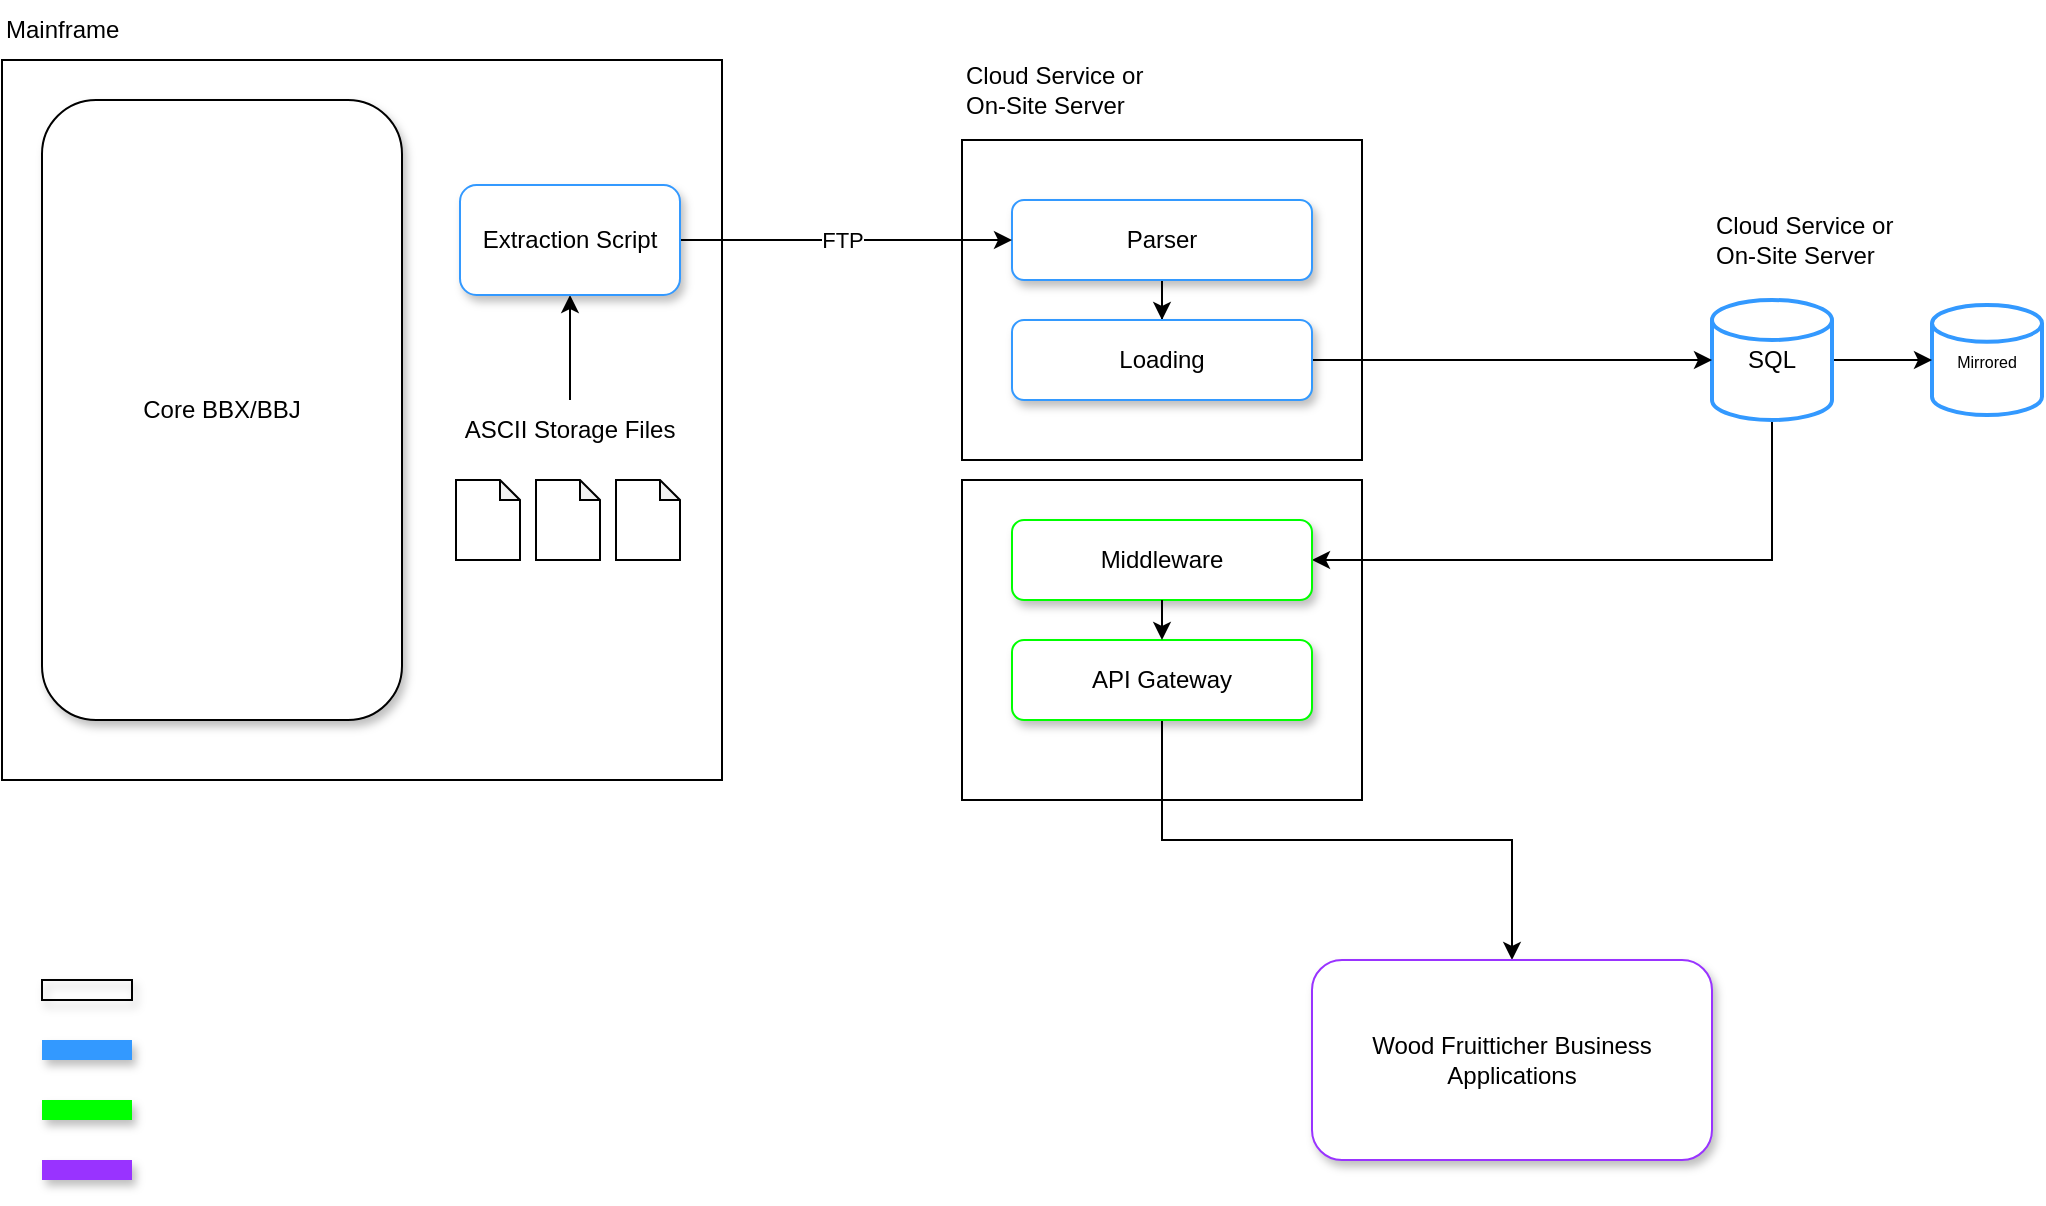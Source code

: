 <mxfile version="20.1.1" type="github">
  <diagram name="Page-1" id="8ce9d11a-91a2-4d17-14d8-a56ed91bf033">
    <mxGraphModel dx="1673" dy="834" grid="1" gridSize="10" guides="1" tooltips="1" connect="1" arrows="1" fold="1" page="1" pageScale="1" pageWidth="1100" pageHeight="850" background="none" math="0" shadow="0">
      <root>
        <mxCell id="0" />
        <mxCell id="1" parent="0" />
        <mxCell id="xjiSCAOGf7zOmXcM8PJk-56" value="" style="rounded=0;whiteSpace=wrap;html=1;" vertex="1" parent="1">
          <mxGeometry x="535" y="360" width="200" height="160" as="geometry" />
        </mxCell>
        <mxCell id="xjiSCAOGf7zOmXcM8PJk-1" value="" style="rounded=0;whiteSpace=wrap;html=1;" vertex="1" parent="1">
          <mxGeometry x="55" y="150" width="360" height="360" as="geometry" />
        </mxCell>
        <mxCell id="xjiSCAOGf7zOmXcM8PJk-2" value="" style="rounded=0;whiteSpace=wrap;html=1;" vertex="1" parent="1">
          <mxGeometry x="535" y="190" width="200" height="160" as="geometry" />
        </mxCell>
        <mxCell id="xjiSCAOGf7zOmXcM8PJk-5" value="&lt;font style=&quot;font-size: 8px;&quot;&gt;Mirrored&lt;/font&gt;" style="strokeWidth=2;html=1;shape=mxgraph.flowchart.database;whiteSpace=wrap;strokeColor=#3399FF;" vertex="1" parent="1">
          <mxGeometry x="1020" y="272.5" width="55" height="55" as="geometry" />
        </mxCell>
        <mxCell id="xjiSCAOGf7zOmXcM8PJk-15" style="edgeStyle=orthogonalEdgeStyle;rounded=0;orthogonalLoop=1;jettySize=auto;html=1;exitX=1;exitY=0.5;exitDx=0;exitDy=0;exitPerimeter=0;" edge="1" parent="1" source="xjiSCAOGf7zOmXcM8PJk-6" target="xjiSCAOGf7zOmXcM8PJk-5">
          <mxGeometry relative="1" as="geometry" />
        </mxCell>
        <mxCell id="xjiSCAOGf7zOmXcM8PJk-51" style="edgeStyle=orthogonalEdgeStyle;rounded=0;orthogonalLoop=1;jettySize=auto;html=1;exitX=0.5;exitY=1;exitDx=0;exitDy=0;exitPerimeter=0;entryX=1;entryY=0.5;entryDx=0;entryDy=0;fontSize=10;" edge="1" parent="1" source="xjiSCAOGf7zOmXcM8PJk-6" target="xjiSCAOGf7zOmXcM8PJk-11">
          <mxGeometry relative="1" as="geometry" />
        </mxCell>
        <mxCell id="xjiSCAOGf7zOmXcM8PJk-6" value="SQL" style="strokeWidth=2;html=1;shape=mxgraph.flowchart.database;whiteSpace=wrap;strokeColor=#3399FF;" vertex="1" parent="1">
          <mxGeometry x="910" y="270" width="60" height="60" as="geometry" />
        </mxCell>
        <mxCell id="xjiSCAOGf7zOmXcM8PJk-16" style="edgeStyle=orthogonalEdgeStyle;rounded=0;orthogonalLoop=1;jettySize=auto;html=1;exitX=0.5;exitY=1;exitDx=0;exitDy=0;" edge="1" parent="1" source="xjiSCAOGf7zOmXcM8PJk-9" target="xjiSCAOGf7zOmXcM8PJk-12">
          <mxGeometry relative="1" as="geometry" />
        </mxCell>
        <mxCell id="xjiSCAOGf7zOmXcM8PJk-9" value="Parser" style="rounded=1;whiteSpace=wrap;html=1;strokeColor=#3399FF;sketch=0;shadow=1;" vertex="1" parent="1">
          <mxGeometry x="560" y="220" width="150" height="40" as="geometry" />
        </mxCell>
        <mxCell id="xjiSCAOGf7zOmXcM8PJk-43" style="edgeStyle=orthogonalEdgeStyle;rounded=0;orthogonalLoop=1;jettySize=auto;html=1;exitX=0.5;exitY=1;exitDx=0;exitDy=0;entryX=0.5;entryY=0;entryDx=0;entryDy=0;" edge="1" parent="1" source="xjiSCAOGf7zOmXcM8PJk-10" target="xjiSCAOGf7zOmXcM8PJk-42">
          <mxGeometry relative="1" as="geometry" />
        </mxCell>
        <mxCell id="xjiSCAOGf7zOmXcM8PJk-10" value="API Gateway" style="rounded=1;whiteSpace=wrap;html=1;strokeColor=#00FF00;shadow=1;" vertex="1" parent="1">
          <mxGeometry x="560" y="440" width="150" height="40" as="geometry" />
        </mxCell>
        <mxCell id="xjiSCAOGf7zOmXcM8PJk-11" value="Middleware" style="rounded=1;whiteSpace=wrap;html=1;strokeColor=#00FF00;shadow=1;" vertex="1" parent="1">
          <mxGeometry x="560" y="380" width="150" height="40" as="geometry" />
        </mxCell>
        <mxCell id="xjiSCAOGf7zOmXcM8PJk-52" style="edgeStyle=orthogonalEdgeStyle;rounded=0;orthogonalLoop=1;jettySize=auto;html=1;exitX=1;exitY=0.5;exitDx=0;exitDy=0;entryX=0;entryY=0.5;entryDx=0;entryDy=0;entryPerimeter=0;fontSize=10;" edge="1" parent="1" source="xjiSCAOGf7zOmXcM8PJk-12" target="xjiSCAOGf7zOmXcM8PJk-6">
          <mxGeometry relative="1" as="geometry" />
        </mxCell>
        <mxCell id="xjiSCAOGf7zOmXcM8PJk-12" value="Loading" style="rounded=1;whiteSpace=wrap;html=1;strokeColor=#3399FF;shadow=1;" vertex="1" parent="1">
          <mxGeometry x="560" y="280" width="150" height="40" as="geometry" />
        </mxCell>
        <mxCell id="xjiSCAOGf7zOmXcM8PJk-17" value="" style="endArrow=classic;html=1;rounded=0;entryX=0.5;entryY=0;entryDx=0;entryDy=0;exitX=0.5;exitY=1;exitDx=0;exitDy=0;" edge="1" parent="1" source="xjiSCAOGf7zOmXcM8PJk-11" target="xjiSCAOGf7zOmXcM8PJk-10">
          <mxGeometry width="50" height="50" relative="1" as="geometry">
            <mxPoint x="615" y="410" as="sourcePoint" />
            <mxPoint x="665" y="360" as="targetPoint" />
          </mxGeometry>
        </mxCell>
        <mxCell id="xjiSCAOGf7zOmXcM8PJk-20" value="Core BBX/BBJ" style="rounded=1;whiteSpace=wrap;html=1;shadow=1;" vertex="1" parent="1">
          <mxGeometry x="75" y="170" width="180" height="310" as="geometry" />
        </mxCell>
        <mxCell id="xjiSCAOGf7zOmXcM8PJk-21" value="" style="shape=note;whiteSpace=wrap;html=1;backgroundOutline=1;darkOpacity=0.05;size=10;" vertex="1" parent="1">
          <mxGeometry x="322" y="360" width="32" height="40" as="geometry" />
        </mxCell>
        <mxCell id="xjiSCAOGf7zOmXcM8PJk-22" value="" style="shape=note;whiteSpace=wrap;html=1;backgroundOutline=1;darkOpacity=0.05;size=10;" vertex="1" parent="1">
          <mxGeometry x="362" y="360" width="32" height="40" as="geometry" />
        </mxCell>
        <mxCell id="xjiSCAOGf7zOmXcM8PJk-24" value="" style="shape=note;whiteSpace=wrap;html=1;backgroundOutline=1;darkOpacity=0.05;size=10;" vertex="1" parent="1">
          <mxGeometry x="282" y="360" width="32" height="40" as="geometry" />
        </mxCell>
        <mxCell id="xjiSCAOGf7zOmXcM8PJk-35" style="edgeStyle=orthogonalEdgeStyle;rounded=0;orthogonalLoop=1;jettySize=auto;html=1;exitX=0.5;exitY=0;exitDx=0;exitDy=0;entryX=0.5;entryY=1;entryDx=0;entryDy=0;" edge="1" parent="1" source="xjiSCAOGf7zOmXcM8PJk-25" target="xjiSCAOGf7zOmXcM8PJk-30">
          <mxGeometry relative="1" as="geometry" />
        </mxCell>
        <mxCell id="xjiSCAOGf7zOmXcM8PJk-25" value="ASCII Storage Files" style="text;html=1;strokeColor=none;fillColor=none;align=center;verticalAlign=middle;whiteSpace=wrap;rounded=0;" vertex="1" parent="1">
          <mxGeometry x="284" y="320" width="110" height="30" as="geometry" />
        </mxCell>
        <mxCell id="xjiSCAOGf7zOmXcM8PJk-26" value="Mainframe" style="text;html=1;strokeColor=none;fillColor=none;align=left;verticalAlign=middle;whiteSpace=wrap;rounded=0;" vertex="1" parent="1">
          <mxGeometry x="55" y="120" width="120" height="30" as="geometry" />
        </mxCell>
        <mxCell id="xjiSCAOGf7zOmXcM8PJk-28" value="Cloud Service or On-Site Server" style="text;html=1;strokeColor=none;fillColor=none;align=left;verticalAlign=middle;whiteSpace=wrap;rounded=0;" vertex="1" parent="1">
          <mxGeometry x="535" y="150" width="110" height="30" as="geometry" />
        </mxCell>
        <mxCell id="xjiSCAOGf7zOmXcM8PJk-38" style="edgeStyle=orthogonalEdgeStyle;rounded=0;orthogonalLoop=1;jettySize=auto;html=1;exitX=1;exitY=0.5;exitDx=0;exitDy=0;entryX=0;entryY=0.5;entryDx=0;entryDy=0;" edge="1" parent="1" source="xjiSCAOGf7zOmXcM8PJk-30" target="xjiSCAOGf7zOmXcM8PJk-9">
          <mxGeometry relative="1" as="geometry" />
        </mxCell>
        <mxCell id="xjiSCAOGf7zOmXcM8PJk-39" value="FTP" style="edgeLabel;html=1;align=center;verticalAlign=middle;resizable=0;points=[];" vertex="1" connectable="0" parent="xjiSCAOGf7zOmXcM8PJk-38">
          <mxGeometry x="-0.16" y="1" relative="1" as="geometry">
            <mxPoint x="11" y="1" as="offset" />
          </mxGeometry>
        </mxCell>
        <mxCell id="xjiSCAOGf7zOmXcM8PJk-30" value="Extraction Script" style="rounded=1;whiteSpace=wrap;html=1;labelBackgroundColor=none;labelBorderColor=none;glass=0;shadow=1;strokeColor=#3399FF;" vertex="1" parent="1">
          <mxGeometry x="284" y="212.5" width="110" height="55" as="geometry" />
        </mxCell>
        <mxCell id="xjiSCAOGf7zOmXcM8PJk-40" value="Cloud Service or On-Site Server" style="text;html=1;strokeColor=none;fillColor=none;align=left;verticalAlign=middle;whiteSpace=wrap;rounded=0;" vertex="1" parent="1">
          <mxGeometry x="910" y="225" width="110" height="30" as="geometry" />
        </mxCell>
        <mxCell id="xjiSCAOGf7zOmXcM8PJk-42" value="Wood Fruitticher Business Applications" style="rounded=1;whiteSpace=wrap;html=1;shadow=1;strokeColor=#9933FF;" vertex="1" parent="1">
          <mxGeometry x="710" y="600" width="200" height="100" as="geometry" />
        </mxCell>
        <mxCell id="xjiSCAOGf7zOmXcM8PJk-55" value="" style="shape=image;html=1;verticalAlign=top;verticalLabelPosition=bottom;labelBackgroundColor=default;imageAspect=0;aspect=fixed;image=https://cdn0.iconfinder.com/data/icons/evericons-24px-vol-1/24/refresh-ccw-128.png;shadow=1;glass=0;labelBorderColor=none;sketch=0;fontSize=8;fontColor=#FFFFFF;strokeColor=#9933FF;" vertex="1" parent="1">
          <mxGeometry x="980" y="270" width="24" height="24" as="geometry" />
        </mxCell>
        <mxCell id="xjiSCAOGf7zOmXcM8PJk-58" value="" style="rounded=0;whiteSpace=wrap;html=1;shadow=1;glass=0;labelBackgroundColor=default;labelBorderColor=none;sketch=0;fontSize=8;fontColor=#FFFFFF;strokeColor=none;fillColor=#3399FF;" vertex="1" parent="1">
          <mxGeometry x="75" y="640" width="45" height="10" as="geometry" />
        </mxCell>
        <mxCell id="xjiSCAOGf7zOmXcM8PJk-59" value="" style="rounded=0;whiteSpace=wrap;html=1;shadow=1;glass=0;labelBackgroundColor=default;labelBorderColor=none;sketch=0;fontSize=8;fontColor=#FFFFFF;strokeColor=default;fillColor=none;" vertex="1" parent="1">
          <mxGeometry x="75" y="610" width="45" height="10" as="geometry" />
        </mxCell>
        <mxCell id="xjiSCAOGf7zOmXcM8PJk-60" value="" style="rounded=0;whiteSpace=wrap;html=1;shadow=1;glass=0;labelBackgroundColor=default;labelBorderColor=none;sketch=0;fontSize=8;fontColor=#FFFFFF;strokeColor=none;fillColor=#00FF00;" vertex="1" parent="1">
          <mxGeometry x="75" y="670" width="45" height="10" as="geometry" />
        </mxCell>
        <mxCell id="xjiSCAOGf7zOmXcM8PJk-61" value="" style="rounded=0;whiteSpace=wrap;html=1;shadow=1;glass=0;labelBackgroundColor=default;labelBorderColor=none;sketch=0;fontSize=8;fontColor=#FFFFFF;strokeColor=none;fillColor=#9933FF;" vertex="1" parent="1">
          <mxGeometry x="75" y="700" width="45" height="10" as="geometry" />
        </mxCell>
        <mxCell id="xjiSCAOGf7zOmXcM8PJk-62" value="Existing Services" style="text;html=1;strokeColor=none;fillColor=none;align=left;verticalAlign=middle;whiteSpace=wrap;rounded=0;shadow=1;glass=0;labelBackgroundColor=default;labelBorderColor=none;sketch=0;fontSize=8;fontColor=#FFFFFF;" vertex="1" parent="1">
          <mxGeometry x="127.5" y="605" width="75" height="20" as="geometry" />
        </mxCell>
        <mxCell id="xjiSCAOGf7zOmXcM8PJk-64" value="ETL Solution" style="text;html=1;strokeColor=none;fillColor=none;align=left;verticalAlign=middle;whiteSpace=wrap;rounded=0;shadow=1;glass=0;labelBackgroundColor=default;labelBorderColor=none;sketch=0;fontSize=8;fontColor=#FFFFFF;" vertex="1" parent="1">
          <mxGeometry x="127.5" y="635" width="75" height="20" as="geometry" />
        </mxCell>
        <mxCell id="xjiSCAOGf7zOmXcM8PJk-65" value="API Solution" style="text;html=1;strokeColor=none;fillColor=none;align=left;verticalAlign=middle;whiteSpace=wrap;rounded=0;shadow=1;glass=0;labelBackgroundColor=default;labelBorderColor=none;sketch=0;fontSize=8;fontColor=#FFFFFF;" vertex="1" parent="1">
          <mxGeometry x="127.5" y="665" width="75" height="20" as="geometry" />
        </mxCell>
        <mxCell id="xjiSCAOGf7zOmXcM8PJk-67" value="External" style="text;html=1;strokeColor=none;fillColor=none;align=left;verticalAlign=middle;whiteSpace=wrap;rounded=0;shadow=1;glass=0;labelBackgroundColor=default;labelBorderColor=none;sketch=0;fontSize=8;fontColor=#FFFFFF;" vertex="1" parent="1">
          <mxGeometry x="127.5" y="695" width="75" height="20" as="geometry" />
        </mxCell>
      </root>
    </mxGraphModel>
  </diagram>
</mxfile>
